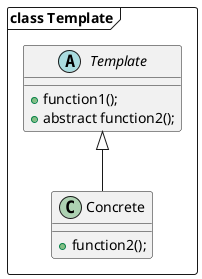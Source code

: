 @startuml mainframe
package "class Template" <<Frame>> {
  abstract class Template {
    +function1();
    +abstract function2();
  }

  class Concrete {
    +function2();
  }

  Concrete --up|> Template
}
@enduml